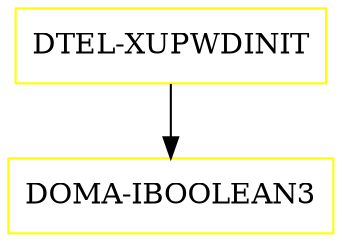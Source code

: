 digraph G {
  "DTEL-XUPWDINIT" [shape=box,color=yellow];
  "DOMA-IBOOLEAN3" [shape=box,color=yellow,URL="./DOMA_IBOOLEAN3.html"];
  "DTEL-XUPWDINIT" -> "DOMA-IBOOLEAN3";
}
